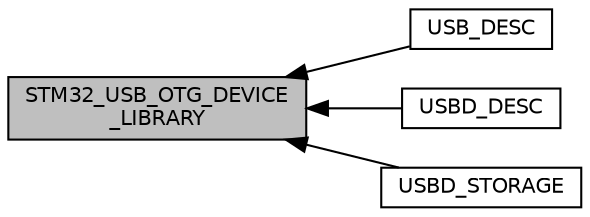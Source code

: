 digraph "STM32_USB_OTG_DEVICE_LIBRARY"
{
  edge [fontname="Helvetica",fontsize="10",labelfontname="Helvetica",labelfontsize="10"];
  node [fontname="Helvetica",fontsize="10",shape=record];
  rankdir=LR;
  Node3 [label="USB_DESC",height=0.2,width=0.4,color="black", fillcolor="white", style="filled",URL="$group___u_s_b___d_e_s_c.html",tooltip="general defines for the usb device library file "];
  Node1 [label="USBD_DESC",height=0.2,width=0.4,color="black", fillcolor="white", style="filled",URL="$group___u_s_b_d___d_e_s_c.html",tooltip="USBD descriptors module. "];
  Node0 [label="STM32_USB_OTG_DEVICE\l_LIBRARY",height=0.2,width=0.4,color="black", fillcolor="grey75", style="filled", fontcolor="black"];
  Node2 [label="USBD_STORAGE",height=0.2,width=0.4,color="black", fillcolor="white", style="filled",URL="$group___u_s_b_d___s_t_o_r_a_g_e.html",tooltip="usbd core module "];
  Node0->Node1 [shape=plaintext, dir="back", style="solid"];
  Node0->Node2 [shape=plaintext, dir="back", style="solid"];
  Node0->Node3 [shape=plaintext, dir="back", style="solid"];
}
